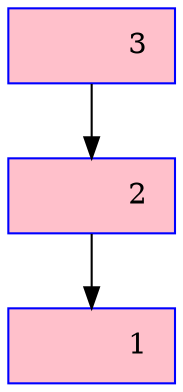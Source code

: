  digraph Pila {
     node [shape=box, style=filled, color=blue, fillcolor=pink];
     "Node           1 " [label="           3 "];
     "Node           1 " -> "Node           2 ";
     "Node           2 " [label="           2 "];
     "Node           2 " -> "Node           3 ";
     "Node           3 " [label="           1 "];
 }
